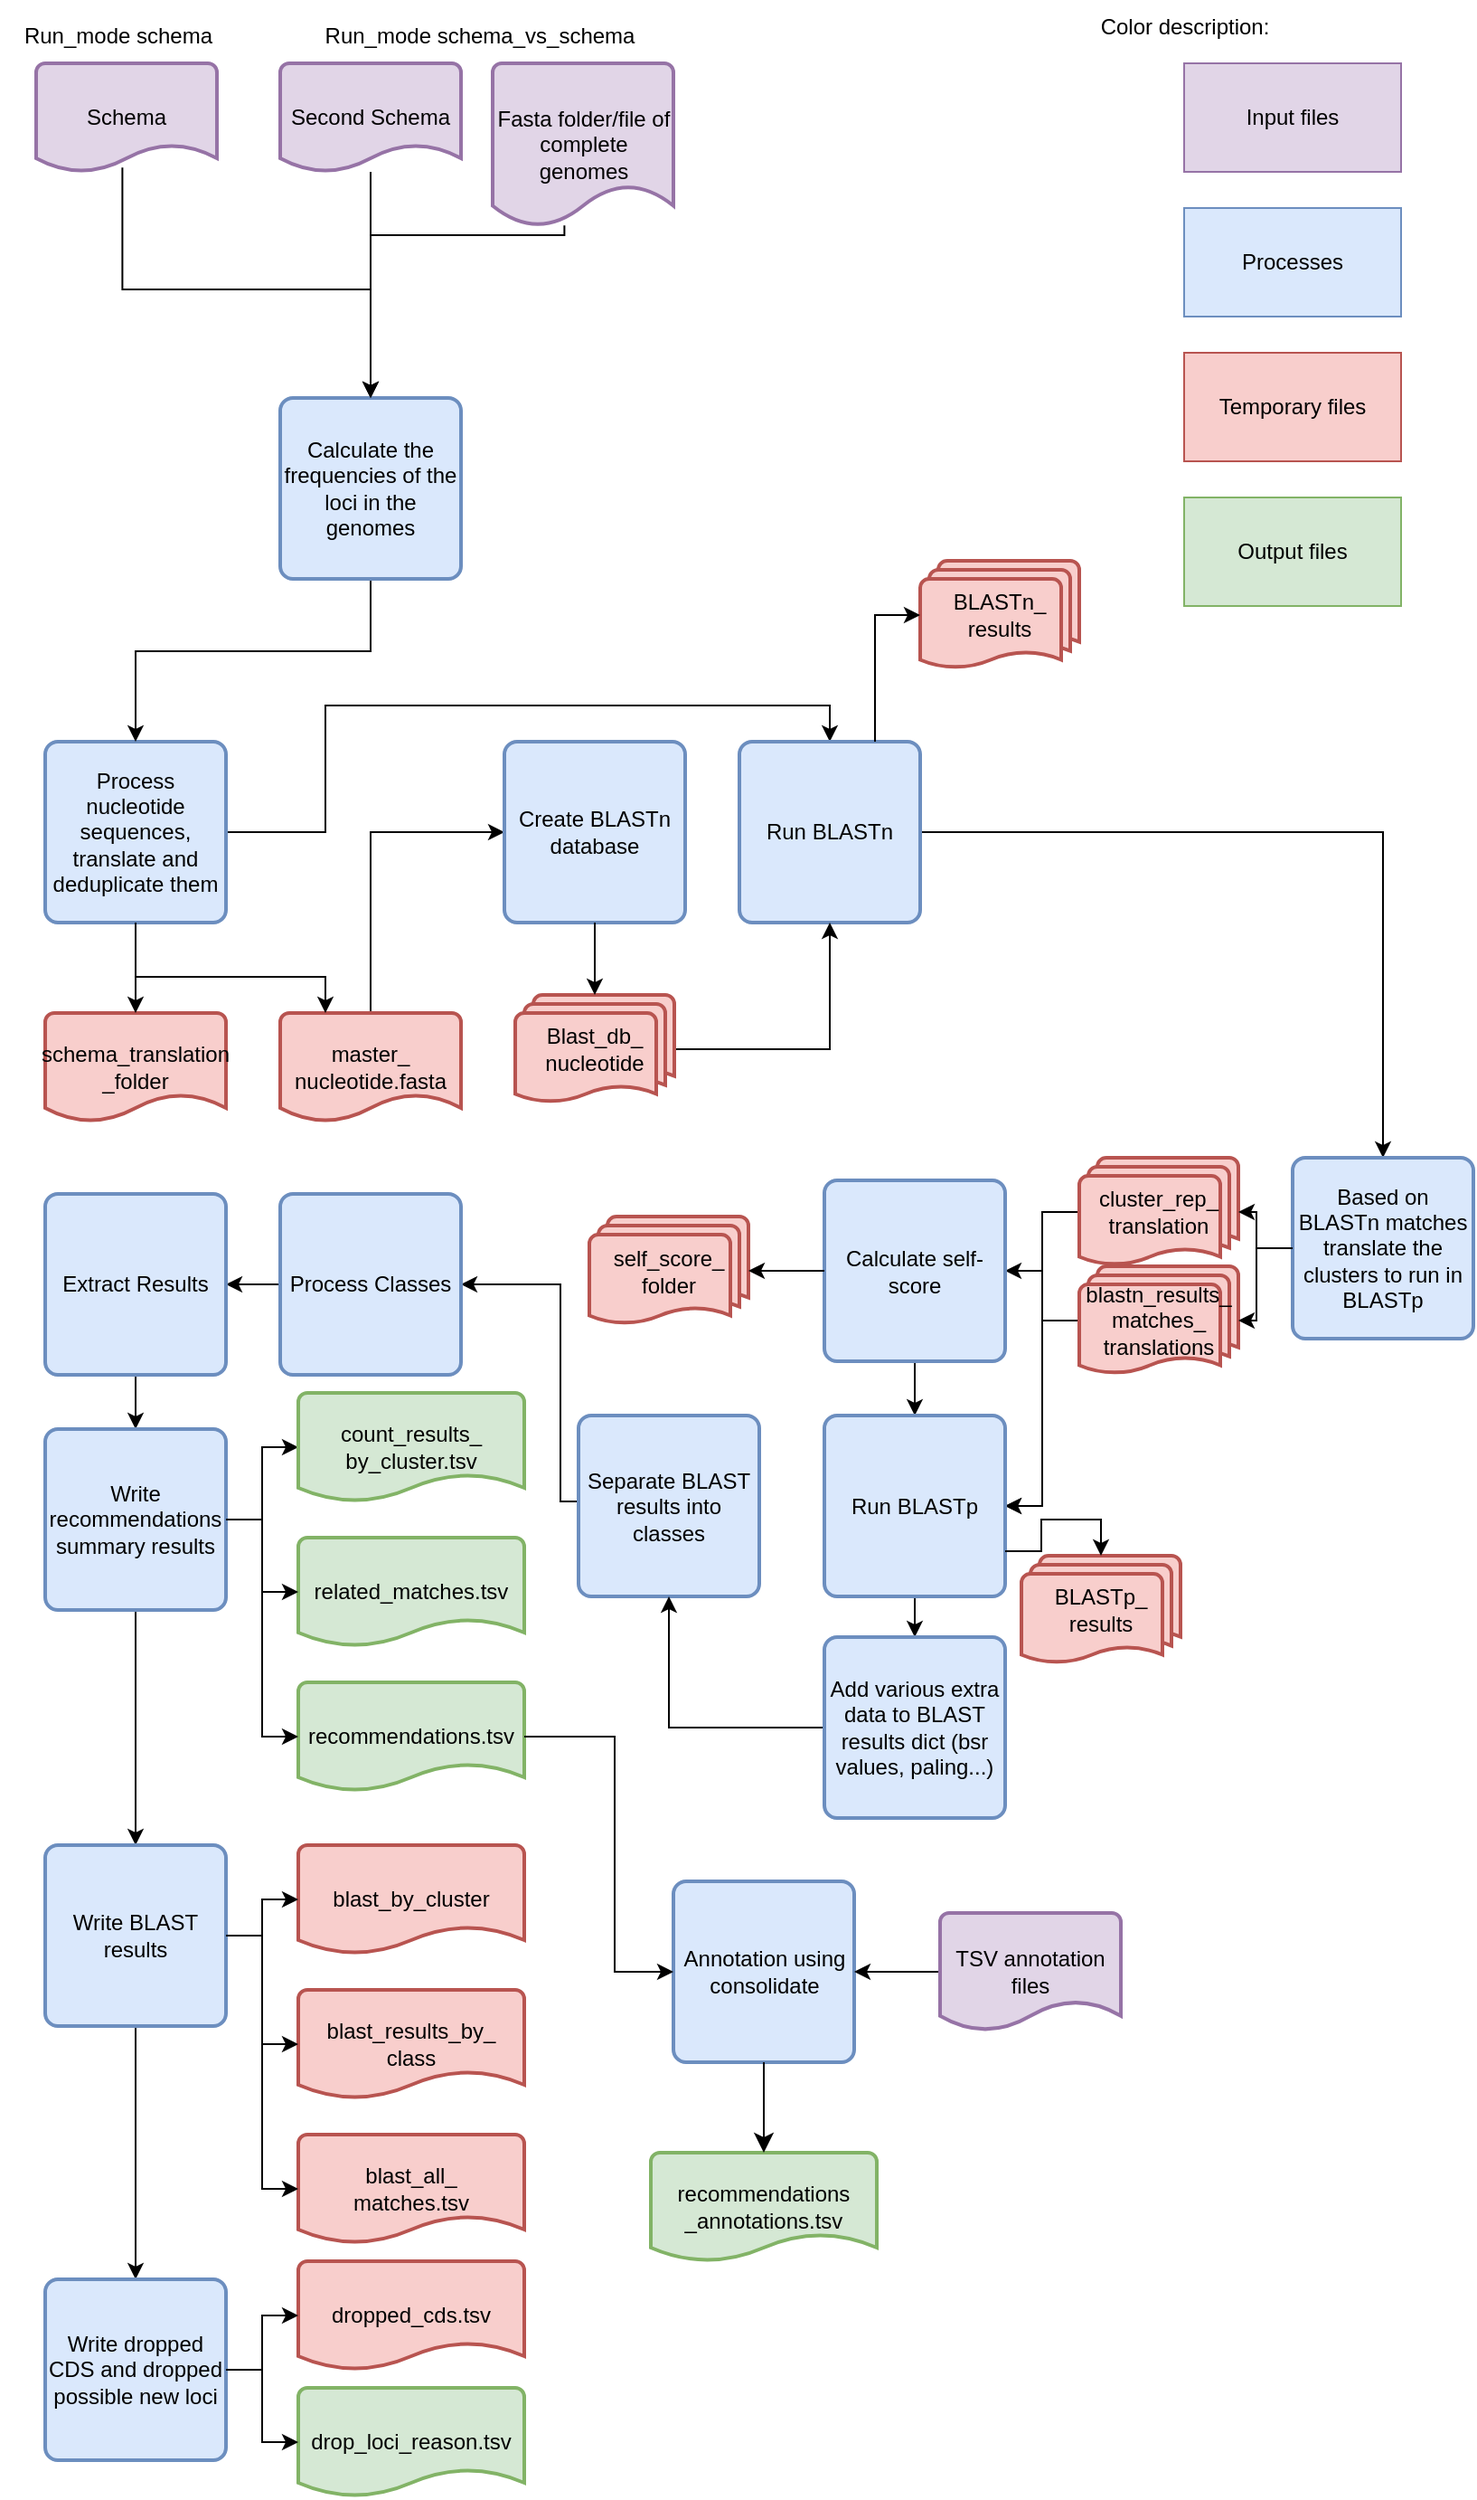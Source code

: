 <mxfile version="27.1.3">
  <diagram name="Page-1" id="O7tJ_XTMT47j3ZjIrFe9">
    <mxGraphModel dx="1025" dy="1564" grid="1" gridSize="10" guides="1" tooltips="1" connect="1" arrows="1" fold="1" page="1" pageScale="1" pageWidth="850" pageHeight="1100" math="0" shadow="0">
      <root>
        <mxCell id="0" />
        <mxCell id="1" parent="0" />
        <mxCell id="AywKRoo6U0t3aQPqyUou-6" style="edgeStyle=orthogonalEdgeStyle;rounded=0;orthogonalLoop=1;jettySize=auto;html=1;entryX=0.5;entryY=0;entryDx=0;entryDy=0;" parent="1" source="bB8MIb_X-hNjf2Zx4OUO-1" target="bB8MIb_X-hNjf2Zx4OUO-20" edge="1">
          <mxGeometry relative="1" as="geometry">
            <Array as="points">
              <mxPoint x="200" y="420" />
              <mxPoint x="200" y="350" />
              <mxPoint x="479" y="350" />
            </Array>
          </mxGeometry>
        </mxCell>
        <mxCell id="bB8MIb_X-hNjf2Zx4OUO-1" value="Process nucleotide sequences, translate and deduplicate them" style="rounded=1;whiteSpace=wrap;html=1;absoluteArcSize=1;arcSize=14;strokeWidth=2;fillColor=#dae8fc;strokeColor=#6c8ebf;" parent="1" vertex="1">
          <mxGeometry x="45" y="370" width="100" height="100" as="geometry" />
        </mxCell>
        <mxCell id="gcIUV1_1aNecbG4eycyw-3" style="edgeStyle=orthogonalEdgeStyle;rounded=0;orthogonalLoop=1;jettySize=auto;html=1;entryX=0.5;entryY=0;entryDx=0;entryDy=0;exitX=0.477;exitY=0.961;exitDx=0;exitDy=0;exitPerimeter=0;" parent="1" source="bB8MIb_X-hNjf2Zx4OUO-3" target="AywKRoo6U0t3aQPqyUou-1" edge="1">
          <mxGeometry relative="1" as="geometry">
            <Array as="points">
              <mxPoint x="88" y="120" />
              <mxPoint x="225" y="120" />
            </Array>
          </mxGeometry>
        </mxCell>
        <mxCell id="bB8MIb_X-hNjf2Zx4OUO-3" value="Schema" style="strokeWidth=2;html=1;shape=mxgraph.flowchart.document2;whiteSpace=wrap;size=0.25;fillColor=#E1D5E7;strokeColor=#9673A6;" parent="1" vertex="1">
          <mxGeometry x="40" y="-5" width="100" height="60" as="geometry" />
        </mxCell>
        <mxCell id="bB8MIb_X-hNjf2Zx4OUO-6" value="schema_translation&lt;div&gt;_folder&lt;/div&gt;" style="strokeWidth=2;html=1;shape=mxgraph.flowchart.document2;whiteSpace=wrap;size=0.25;fillColor=#f8cecc;strokeColor=#b85450;" parent="1" vertex="1">
          <mxGeometry x="45" y="520" width="100" height="60" as="geometry" />
        </mxCell>
        <mxCell id="bB8MIb_X-hNjf2Zx4OUO-76" style="edgeStyle=orthogonalEdgeStyle;rounded=0;orthogonalLoop=1;jettySize=auto;html=1;entryX=0;entryY=0.5;entryDx=0;entryDy=0;" parent="1" source="bB8MIb_X-hNjf2Zx4OUO-8" target="bB8MIb_X-hNjf2Zx4OUO-18" edge="1">
          <mxGeometry relative="1" as="geometry">
            <Array as="points">
              <mxPoint x="225" y="420" />
            </Array>
          </mxGeometry>
        </mxCell>
        <mxCell id="bB8MIb_X-hNjf2Zx4OUO-8" value="&lt;div&gt;master_&lt;/div&gt;&lt;div&gt;nucleotide.fasta&lt;/div&gt;" style="strokeWidth=2;html=1;shape=mxgraph.flowchart.document2;whiteSpace=wrap;size=0.25;fillColor=#f8cecc;strokeColor=#b85450;" parent="1" vertex="1">
          <mxGeometry x="175" y="520" width="100" height="60" as="geometry" />
        </mxCell>
        <mxCell id="bB8MIb_X-hNjf2Zx4OUO-9" style="edgeStyle=orthogonalEdgeStyle;rounded=0;orthogonalLoop=1;jettySize=auto;html=1;entryX=0.5;entryY=0;entryDx=0;entryDy=0;entryPerimeter=0;" parent="1" source="bB8MIb_X-hNjf2Zx4OUO-1" target="bB8MIb_X-hNjf2Zx4OUO-6" edge="1">
          <mxGeometry relative="1" as="geometry" />
        </mxCell>
        <mxCell id="bB8MIb_X-hNjf2Zx4OUO-10" style="edgeStyle=orthogonalEdgeStyle;rounded=0;orthogonalLoop=1;jettySize=auto;html=1;entryX=0.25;entryY=0;entryDx=0;entryDy=0;entryPerimeter=0;" parent="1" source="bB8MIb_X-hNjf2Zx4OUO-1" target="bB8MIb_X-hNjf2Zx4OUO-8" edge="1">
          <mxGeometry relative="1" as="geometry">
            <Array as="points">
              <mxPoint x="95" y="500" />
              <mxPoint x="200" y="500" />
            </Array>
          </mxGeometry>
        </mxCell>
        <mxCell id="bB8MIb_X-hNjf2Zx4OUO-18" value="Create BLASTn database" style="rounded=1;whiteSpace=wrap;html=1;absoluteArcSize=1;arcSize=14;strokeWidth=2;fillColor=#dae8fc;strokeColor=#6c8ebf;" parent="1" vertex="1">
          <mxGeometry x="299" y="370" width="100" height="100" as="geometry" />
        </mxCell>
        <mxCell id="bB8MIb_X-hNjf2Zx4OUO-19" style="edgeStyle=orthogonalEdgeStyle;rounded=0;orthogonalLoop=1;jettySize=auto;html=1;entryX=0.5;entryY=0;entryDx=0;entryDy=0;" parent="1" source="bB8MIb_X-hNjf2Zx4OUO-20" target="bB8MIb_X-hNjf2Zx4OUO-24" edge="1">
          <mxGeometry relative="1" as="geometry" />
        </mxCell>
        <mxCell id="bB8MIb_X-hNjf2Zx4OUO-20" value="Run BLASTn" style="rounded=1;whiteSpace=wrap;html=1;absoluteArcSize=1;arcSize=14;strokeWidth=2;fillColor=#dae8fc;strokeColor=#6c8ebf;" parent="1" vertex="1">
          <mxGeometry x="429" y="370" width="100" height="100" as="geometry" />
        </mxCell>
        <mxCell id="bB8MIb_X-hNjf2Zx4OUO-21" style="edgeStyle=orthogonalEdgeStyle;rounded=0;orthogonalLoop=1;jettySize=auto;html=1;entryX=0.5;entryY=1;entryDx=0;entryDy=0;" parent="1" source="bB8MIb_X-hNjf2Zx4OUO-22" target="bB8MIb_X-hNjf2Zx4OUO-20" edge="1">
          <mxGeometry relative="1" as="geometry" />
        </mxCell>
        <mxCell id="bB8MIb_X-hNjf2Zx4OUO-22" value="Blast_db_&lt;div&gt;nucleotide&lt;/div&gt;" style="strokeWidth=2;html=1;shape=mxgraph.flowchart.multi-document;whiteSpace=wrap;fillColor=#f8cecc;strokeColor=#b85450;" parent="1" vertex="1">
          <mxGeometry x="305" y="510" width="88" height="60" as="geometry" />
        </mxCell>
        <mxCell id="bB8MIb_X-hNjf2Zx4OUO-23" style="edgeStyle=orthogonalEdgeStyle;rounded=0;orthogonalLoop=1;jettySize=auto;html=1;entryX=0.5;entryY=0;entryDx=0;entryDy=0;entryPerimeter=0;" parent="1" source="bB8MIb_X-hNjf2Zx4OUO-18" target="bB8MIb_X-hNjf2Zx4OUO-22" edge="1">
          <mxGeometry relative="1" as="geometry" />
        </mxCell>
        <mxCell id="bB8MIb_X-hNjf2Zx4OUO-24" value="Based on BLASTn matches translate the clusters to run in BLASTp" style="rounded=1;whiteSpace=wrap;html=1;absoluteArcSize=1;arcSize=14;strokeWidth=2;fillColor=#dae8fc;strokeColor=#6c8ebf;" parent="1" vertex="1">
          <mxGeometry x="735" y="600" width="100" height="100" as="geometry" />
        </mxCell>
        <mxCell id="bB8MIb_X-hNjf2Zx4OUO-25" value="BLASTn_&lt;div&gt;results&lt;/div&gt;" style="strokeWidth=2;html=1;shape=mxgraph.flowchart.multi-document;whiteSpace=wrap;fillColor=#f8cecc;strokeColor=#b85450;" parent="1" vertex="1">
          <mxGeometry x="529" y="270" width="88" height="60" as="geometry" />
        </mxCell>
        <mxCell id="bB8MIb_X-hNjf2Zx4OUO-26" style="edgeStyle=orthogonalEdgeStyle;rounded=0;orthogonalLoop=1;jettySize=auto;html=1;exitX=0.75;exitY=0;exitDx=0;exitDy=0;entryX=0;entryY=0.5;entryDx=0;entryDy=0;entryPerimeter=0;" parent="1" source="bB8MIb_X-hNjf2Zx4OUO-20" target="bB8MIb_X-hNjf2Zx4OUO-25" edge="1">
          <mxGeometry relative="1" as="geometry" />
        </mxCell>
        <mxCell id="bB8MIb_X-hNjf2Zx4OUO-27" style="edgeStyle=orthogonalEdgeStyle;rounded=0;orthogonalLoop=1;jettySize=auto;html=1;entryX=1;entryY=0.5;entryDx=0;entryDy=0;" parent="1" source="bB8MIb_X-hNjf2Zx4OUO-28" target="bB8MIb_X-hNjf2Zx4OUO-37" edge="1">
          <mxGeometry relative="1" as="geometry" />
        </mxCell>
        <mxCell id="bB8MIb_X-hNjf2Zx4OUO-28" value="blastn_results_&lt;div&gt;matches_&lt;/div&gt;&lt;div&gt;translations&lt;/div&gt;" style="strokeWidth=2;html=1;shape=mxgraph.flowchart.multi-document;whiteSpace=wrap;fillColor=#f8cecc;strokeColor=#b85450;" parent="1" vertex="1">
          <mxGeometry x="617" y="660" width="88" height="60" as="geometry" />
        </mxCell>
        <mxCell id="bB8MIb_X-hNjf2Zx4OUO-29" style="edgeStyle=orthogonalEdgeStyle;rounded=0;orthogonalLoop=1;jettySize=auto;html=1;entryX=1;entryY=0.5;entryDx=0;entryDy=0;" parent="1" source="bB8MIb_X-hNjf2Zx4OUO-31" target="bB8MIb_X-hNjf2Zx4OUO-33" edge="1">
          <mxGeometry relative="1" as="geometry" />
        </mxCell>
        <mxCell id="bB8MIb_X-hNjf2Zx4OUO-30" style="edgeStyle=orthogonalEdgeStyle;rounded=0;orthogonalLoop=1;jettySize=auto;html=1;entryX=1;entryY=0.5;entryDx=0;entryDy=0;" parent="1" source="bB8MIb_X-hNjf2Zx4OUO-31" target="bB8MIb_X-hNjf2Zx4OUO-37" edge="1">
          <mxGeometry relative="1" as="geometry" />
        </mxCell>
        <mxCell id="bB8MIb_X-hNjf2Zx4OUO-31" value="cluster_rep_&lt;div&gt;translation&lt;/div&gt;" style="strokeWidth=2;html=1;shape=mxgraph.flowchart.multi-document;whiteSpace=wrap;fillColor=#f8cecc;strokeColor=#b85450;" parent="1" vertex="1">
          <mxGeometry x="617" y="600" width="88" height="60" as="geometry" />
        </mxCell>
        <mxCell id="bB8MIb_X-hNjf2Zx4OUO-32" style="edgeStyle=orthogonalEdgeStyle;rounded=0;orthogonalLoop=1;jettySize=auto;html=1;entryX=0.5;entryY=0;entryDx=0;entryDy=0;" parent="1" source="bB8MIb_X-hNjf2Zx4OUO-33" target="bB8MIb_X-hNjf2Zx4OUO-37" edge="1">
          <mxGeometry relative="1" as="geometry" />
        </mxCell>
        <mxCell id="bB8MIb_X-hNjf2Zx4OUO-33" value="Calculate self-score" style="rounded=1;whiteSpace=wrap;html=1;absoluteArcSize=1;arcSize=14;strokeWidth=2;fillColor=#dae8fc;strokeColor=#6c8ebf;" parent="1" vertex="1">
          <mxGeometry x="476" y="612.5" width="100" height="100" as="geometry" />
        </mxCell>
        <mxCell id="bB8MIb_X-hNjf2Zx4OUO-34" style="edgeStyle=orthogonalEdgeStyle;rounded=0;orthogonalLoop=1;jettySize=auto;html=1;entryX=1;entryY=0.5;entryDx=0;entryDy=0;entryPerimeter=0;" parent="1" source="bB8MIb_X-hNjf2Zx4OUO-24" target="bB8MIb_X-hNjf2Zx4OUO-31" edge="1">
          <mxGeometry relative="1" as="geometry" />
        </mxCell>
        <mxCell id="bB8MIb_X-hNjf2Zx4OUO-35" style="edgeStyle=orthogonalEdgeStyle;rounded=0;orthogonalLoop=1;jettySize=auto;html=1;entryX=1;entryY=0.5;entryDx=0;entryDy=0;entryPerimeter=0;" parent="1" source="bB8MIb_X-hNjf2Zx4OUO-24" target="bB8MIb_X-hNjf2Zx4OUO-28" edge="1">
          <mxGeometry relative="1" as="geometry" />
        </mxCell>
        <mxCell id="AywKRoo6U0t3aQPqyUou-11" style="edgeStyle=orthogonalEdgeStyle;rounded=0;orthogonalLoop=1;jettySize=auto;html=1;entryX=0.5;entryY=0;entryDx=0;entryDy=0;" parent="1" source="bB8MIb_X-hNjf2Zx4OUO-37" target="AywKRoo6U0t3aQPqyUou-10" edge="1">
          <mxGeometry relative="1" as="geometry" />
        </mxCell>
        <mxCell id="bB8MIb_X-hNjf2Zx4OUO-37" value="Run BLASTp" style="rounded=1;whiteSpace=wrap;html=1;absoluteArcSize=1;arcSize=14;strokeWidth=2;fillColor=#dae8fc;strokeColor=#6c8ebf;" parent="1" vertex="1">
          <mxGeometry x="476" y="742.5" width="100" height="100" as="geometry" />
        </mxCell>
        <mxCell id="bB8MIb_X-hNjf2Zx4OUO-38" value="self_score_&lt;div&gt;folder&lt;/div&gt;" style="strokeWidth=2;html=1;shape=mxgraph.flowchart.multi-document;whiteSpace=wrap;fillColor=#f8cecc;strokeColor=#b85450;" parent="1" vertex="1">
          <mxGeometry x="346" y="632.5" width="88" height="60" as="geometry" />
        </mxCell>
        <mxCell id="bB8MIb_X-hNjf2Zx4OUO-39" style="edgeStyle=orthogonalEdgeStyle;rounded=0;orthogonalLoop=1;jettySize=auto;html=1;entryX=1;entryY=0.5;entryDx=0;entryDy=0;entryPerimeter=0;" parent="1" source="bB8MIb_X-hNjf2Zx4OUO-33" target="bB8MIb_X-hNjf2Zx4OUO-38" edge="1">
          <mxGeometry relative="1" as="geometry" />
        </mxCell>
        <mxCell id="bB8MIb_X-hNjf2Zx4OUO-40" value="BLASTp_&lt;div&gt;results&lt;/div&gt;" style="strokeWidth=2;html=1;shape=mxgraph.flowchart.multi-document;whiteSpace=wrap;fillColor=#f8cecc;strokeColor=#b85450;" parent="1" vertex="1">
          <mxGeometry x="585" y="820" width="88" height="60" as="geometry" />
        </mxCell>
        <mxCell id="bB8MIb_X-hNjf2Zx4OUO-41" style="edgeStyle=orthogonalEdgeStyle;rounded=0;orthogonalLoop=1;jettySize=auto;html=1;entryX=1;entryY=0.5;entryDx=0;entryDy=0;" parent="1" source="bB8MIb_X-hNjf2Zx4OUO-42" target="bB8MIb_X-hNjf2Zx4OUO-45" edge="1">
          <mxGeometry relative="1" as="geometry">
            <Array as="points">
              <mxPoint x="330" y="790" />
              <mxPoint x="330" y="670" />
            </Array>
          </mxGeometry>
        </mxCell>
        <mxCell id="bB8MIb_X-hNjf2Zx4OUO-42" value="Separate BLAST results into classes" style="rounded=1;whiteSpace=wrap;html=1;absoluteArcSize=1;arcSize=14;strokeWidth=2;fillColor=#dae8fc;strokeColor=#6c8ebf;" parent="1" vertex="1">
          <mxGeometry x="340" y="742.5" width="100" height="100" as="geometry" />
        </mxCell>
        <mxCell id="bB8MIb_X-hNjf2Zx4OUO-44" style="edgeStyle=orthogonalEdgeStyle;rounded=0;orthogonalLoop=1;jettySize=auto;html=1;entryX=1;entryY=0.5;entryDx=0;entryDy=0;" parent="1" source="bB8MIb_X-hNjf2Zx4OUO-45" target="bB8MIb_X-hNjf2Zx4OUO-47" edge="1">
          <mxGeometry relative="1" as="geometry" />
        </mxCell>
        <mxCell id="bB8MIb_X-hNjf2Zx4OUO-45" value="Process Classes" style="rounded=1;whiteSpace=wrap;html=1;absoluteArcSize=1;arcSize=14;strokeWidth=2;fillColor=#dae8fc;strokeColor=#6c8ebf;" parent="1" vertex="1">
          <mxGeometry x="175" y="620" width="100" height="100" as="geometry" />
        </mxCell>
        <mxCell id="bB8MIb_X-hNjf2Zx4OUO-46" style="edgeStyle=orthogonalEdgeStyle;rounded=0;orthogonalLoop=1;jettySize=auto;html=1;entryX=0.5;entryY=0;entryDx=0;entryDy=0;" parent="1" source="bB8MIb_X-hNjf2Zx4OUO-47" target="bB8MIb_X-hNjf2Zx4OUO-50" edge="1">
          <mxGeometry relative="1" as="geometry" />
        </mxCell>
        <mxCell id="bB8MIb_X-hNjf2Zx4OUO-47" value="Extract Results" style="rounded=1;whiteSpace=wrap;html=1;absoluteArcSize=1;arcSize=14;strokeWidth=2;fillColor=#dae8fc;strokeColor=#6c8ebf;" parent="1" vertex="1">
          <mxGeometry x="45" y="620" width="100" height="100" as="geometry" />
        </mxCell>
        <mxCell id="bB8MIb_X-hNjf2Zx4OUO-48" style="edgeStyle=orthogonalEdgeStyle;rounded=0;orthogonalLoop=1;jettySize=auto;html=1;" parent="1" source="bB8MIb_X-hNjf2Zx4OUO-50" target="bB8MIb_X-hNjf2Zx4OUO-51" edge="1">
          <mxGeometry relative="1" as="geometry" />
        </mxCell>
        <mxCell id="bB8MIb_X-hNjf2Zx4OUO-49" style="edgeStyle=orthogonalEdgeStyle;rounded=0;orthogonalLoop=1;jettySize=auto;html=1;entryX=0.5;entryY=0;entryDx=0;entryDy=0;" parent="1" source="bB8MIb_X-hNjf2Zx4OUO-50" target="bB8MIb_X-hNjf2Zx4OUO-57" edge="1">
          <mxGeometry relative="1" as="geometry" />
        </mxCell>
        <mxCell id="bB8MIb_X-hNjf2Zx4OUO-50" value="Write recommendations summary results" style="rounded=1;whiteSpace=wrap;html=1;absoluteArcSize=1;arcSize=14;strokeWidth=2;fillColor=#dae8fc;strokeColor=#6c8ebf;" parent="1" vertex="1">
          <mxGeometry x="45" y="750" width="100" height="100" as="geometry" />
        </mxCell>
        <mxCell id="bB8MIb_X-hNjf2Zx4OUO-51" value="count_results_&lt;div&gt;by_cluster.tsv&lt;/div&gt;" style="strokeWidth=2;html=1;shape=mxgraph.flowchart.document2;whiteSpace=wrap;size=0.25;fillColor=#d5e8d4;strokeColor=#82b366;" parent="1" vertex="1">
          <mxGeometry x="185" y="730" width="125" height="60" as="geometry" />
        </mxCell>
        <mxCell id="bB8MIb_X-hNjf2Zx4OUO-52" value="related_matches.tsv" style="strokeWidth=2;html=1;shape=mxgraph.flowchart.document2;whiteSpace=wrap;size=0.25;fillColor=#d5e8d4;strokeColor=#82b366;" parent="1" vertex="1">
          <mxGeometry x="185" y="810" width="125" height="60" as="geometry" />
        </mxCell>
        <mxCell id="bB8MIb_X-hNjf2Zx4OUO-53" style="edgeStyle=orthogonalEdgeStyle;rounded=0;orthogonalLoop=1;jettySize=auto;html=1;entryX=0;entryY=0.5;entryDx=0;entryDy=0;entryPerimeter=0;" parent="1" source="bB8MIb_X-hNjf2Zx4OUO-50" target="bB8MIb_X-hNjf2Zx4OUO-52" edge="1">
          <mxGeometry relative="1" as="geometry" />
        </mxCell>
        <mxCell id="bB8MIb_X-hNjf2Zx4OUO-54" value="&lt;div&gt;&lt;span style=&quot;background-color: transparent; color: light-dark(rgb(0, 0, 0), rgb(255, 255, 255));&quot;&gt;recommendations.tsv&lt;/span&gt;&lt;/div&gt;" style="strokeWidth=2;html=1;shape=mxgraph.flowchart.document2;whiteSpace=wrap;size=0.25;fillColor=#d5e8d4;strokeColor=#82b366;" parent="1" vertex="1">
          <mxGeometry x="185" y="890" width="125" height="60" as="geometry" />
        </mxCell>
        <mxCell id="bB8MIb_X-hNjf2Zx4OUO-55" style="edgeStyle=orthogonalEdgeStyle;rounded=0;orthogonalLoop=1;jettySize=auto;html=1;entryX=0;entryY=0.5;entryDx=0;entryDy=0;entryPerimeter=0;" parent="1" source="bB8MIb_X-hNjf2Zx4OUO-50" target="bB8MIb_X-hNjf2Zx4OUO-54" edge="1">
          <mxGeometry relative="1" as="geometry" />
        </mxCell>
        <mxCell id="bB8MIb_X-hNjf2Zx4OUO-56" style="edgeStyle=orthogonalEdgeStyle;rounded=0;orthogonalLoop=1;jettySize=auto;html=1;entryX=0.5;entryY=0;entryDx=0;entryDy=0;" parent="1" source="bB8MIb_X-hNjf2Zx4OUO-57" target="bB8MIb_X-hNjf2Zx4OUO-64" edge="1">
          <mxGeometry relative="1" as="geometry" />
        </mxCell>
        <mxCell id="bB8MIb_X-hNjf2Zx4OUO-57" value="Write BLAST results" style="rounded=1;whiteSpace=wrap;html=1;absoluteArcSize=1;arcSize=14;strokeWidth=2;fillColor=#dae8fc;strokeColor=#6c8ebf;" parent="1" vertex="1">
          <mxGeometry x="45" y="980" width="100" height="100" as="geometry" />
        </mxCell>
        <mxCell id="bB8MIb_X-hNjf2Zx4OUO-58" value="blast_by_cluster" style="strokeWidth=2;html=1;shape=mxgraph.flowchart.document2;whiteSpace=wrap;size=0.25;fillColor=#f8cecc;strokeColor=#b85450;" parent="1" vertex="1">
          <mxGeometry x="185" y="980" width="125" height="60" as="geometry" />
        </mxCell>
        <mxCell id="bB8MIb_X-hNjf2Zx4OUO-59" value="blast_results_by_&lt;div&gt;class&lt;/div&gt;" style="strokeWidth=2;html=1;shape=mxgraph.flowchart.document2;whiteSpace=wrap;size=0.25;fillColor=#f8cecc;strokeColor=#b85450;" parent="1" vertex="1">
          <mxGeometry x="185" y="1060" width="125" height="60" as="geometry" />
        </mxCell>
        <mxCell id="bB8MIb_X-hNjf2Zx4OUO-60" value="blast_all_&lt;div&gt;matches.tsv&lt;/div&gt;" style="strokeWidth=2;html=1;shape=mxgraph.flowchart.document2;whiteSpace=wrap;size=0.25;fillColor=#f8cecc;strokeColor=#b85450;" parent="1" vertex="1">
          <mxGeometry x="185" y="1140" width="125" height="60" as="geometry" />
        </mxCell>
        <mxCell id="bB8MIb_X-hNjf2Zx4OUO-61" style="edgeStyle=orthogonalEdgeStyle;rounded=0;orthogonalLoop=1;jettySize=auto;html=1;entryX=0;entryY=0.5;entryDx=0;entryDy=0;entryPerimeter=0;" parent="1" source="bB8MIb_X-hNjf2Zx4OUO-57" target="bB8MIb_X-hNjf2Zx4OUO-58" edge="1">
          <mxGeometry relative="1" as="geometry" />
        </mxCell>
        <mxCell id="bB8MIb_X-hNjf2Zx4OUO-62" style="edgeStyle=orthogonalEdgeStyle;rounded=0;orthogonalLoop=1;jettySize=auto;html=1;entryX=0;entryY=0.5;entryDx=0;entryDy=0;entryPerimeter=0;" parent="1" source="bB8MIb_X-hNjf2Zx4OUO-57" target="bB8MIb_X-hNjf2Zx4OUO-59" edge="1">
          <mxGeometry relative="1" as="geometry" />
        </mxCell>
        <mxCell id="bB8MIb_X-hNjf2Zx4OUO-63" style="edgeStyle=orthogonalEdgeStyle;rounded=0;orthogonalLoop=1;jettySize=auto;html=1;entryX=0;entryY=0.5;entryDx=0;entryDy=0;entryPerimeter=0;" parent="1" source="bB8MIb_X-hNjf2Zx4OUO-57" target="bB8MIb_X-hNjf2Zx4OUO-60" edge="1">
          <mxGeometry relative="1" as="geometry" />
        </mxCell>
        <mxCell id="bB8MIb_X-hNjf2Zx4OUO-64" value="Write dropped CDS and dropped possible new loci" style="rounded=1;whiteSpace=wrap;html=1;absoluteArcSize=1;arcSize=14;strokeWidth=2;fillColor=#dae8fc;strokeColor=#6c8ebf;" parent="1" vertex="1">
          <mxGeometry x="45" y="1220" width="100" height="100" as="geometry" />
        </mxCell>
        <mxCell id="bB8MIb_X-hNjf2Zx4OUO-65" value="dropped_cds.tsv" style="strokeWidth=2;html=1;shape=mxgraph.flowchart.document2;whiteSpace=wrap;size=0.25;fillColor=#f8cecc;strokeColor=#b85450;" parent="1" vertex="1">
          <mxGeometry x="185" y="1210" width="125" height="60" as="geometry" />
        </mxCell>
        <mxCell id="bB8MIb_X-hNjf2Zx4OUO-66" style="edgeStyle=orthogonalEdgeStyle;rounded=0;orthogonalLoop=1;jettySize=auto;html=1;entryX=0;entryY=0.5;entryDx=0;entryDy=0;entryPerimeter=0;" parent="1" source="bB8MIb_X-hNjf2Zx4OUO-64" target="bB8MIb_X-hNjf2Zx4OUO-65" edge="1">
          <mxGeometry relative="1" as="geometry" />
        </mxCell>
        <mxCell id="bB8MIb_X-hNjf2Zx4OUO-67" value="drop_loci_reason.tsv" style="strokeWidth=2;html=1;shape=mxgraph.flowchart.document2;whiteSpace=wrap;size=0.25;fillColor=#d5e8d4;strokeColor=#82b366;" parent="1" vertex="1">
          <mxGeometry x="185" y="1280" width="125" height="60" as="geometry" />
        </mxCell>
        <mxCell id="bB8MIb_X-hNjf2Zx4OUO-68" style="edgeStyle=orthogonalEdgeStyle;rounded=0;orthogonalLoop=1;jettySize=auto;html=1;entryX=0;entryY=0.5;entryDx=0;entryDy=0;entryPerimeter=0;" parent="1" source="bB8MIb_X-hNjf2Zx4OUO-64" target="bB8MIb_X-hNjf2Zx4OUO-67" edge="1">
          <mxGeometry relative="1" as="geometry" />
        </mxCell>
        <mxCell id="bB8MIb_X-hNjf2Zx4OUO-69" value="Processes" style="rounded=0;whiteSpace=wrap;html=1;fillColor=#dae8fc;strokeColor=#6c8ebf;" parent="1" vertex="1">
          <mxGeometry x="675" y="75" width="120" height="60" as="geometry" />
        </mxCell>
        <mxCell id="bB8MIb_X-hNjf2Zx4OUO-70" value="Temporary files" style="rounded=0;whiteSpace=wrap;html=1;fillColor=#f8cecc;strokeColor=#b85450;" parent="1" vertex="1">
          <mxGeometry x="675" y="155" width="120" height="60" as="geometry" />
        </mxCell>
        <mxCell id="bB8MIb_X-hNjf2Zx4OUO-71" value="Input files" style="rounded=0;whiteSpace=wrap;html=1;fillColor=#e1d5e7;strokeColor=#9673a6;" parent="1" vertex="1">
          <mxGeometry x="675" y="-5" width="120" height="60" as="geometry" />
        </mxCell>
        <mxCell id="bB8MIb_X-hNjf2Zx4OUO-72" value="Output files" style="rounded=0;whiteSpace=wrap;html=1;fillColor=#d5e8d4;strokeColor=#82b366;" parent="1" vertex="1">
          <mxGeometry x="675" y="235" width="120" height="60" as="geometry" />
        </mxCell>
        <mxCell id="bB8MIb_X-hNjf2Zx4OUO-73" value="Color description:" style="text;html=1;align=center;verticalAlign=middle;resizable=0;points=[];autosize=1;strokeColor=none;fillColor=none;" parent="1" vertex="1">
          <mxGeometry x="620" y="-40" width="110" height="30" as="geometry" />
        </mxCell>
        <mxCell id="AywKRoo6U0t3aQPqyUou-2" style="edgeStyle=orthogonalEdgeStyle;rounded=0;orthogonalLoop=1;jettySize=auto;html=1;entryX=0.5;entryY=0;entryDx=0;entryDy=0;exitX=0.5;exitY=1;exitDx=0;exitDy=0;" parent="1" source="AywKRoo6U0t3aQPqyUou-1" target="bB8MIb_X-hNjf2Zx4OUO-1" edge="1">
          <mxGeometry relative="1" as="geometry">
            <Array as="points">
              <mxPoint x="225" y="320" />
              <mxPoint x="95" y="320" />
            </Array>
          </mxGeometry>
        </mxCell>
        <mxCell id="AywKRoo6U0t3aQPqyUou-1" value="Calculate the frequencies of the loci in the genomes" style="rounded=1;whiteSpace=wrap;html=1;absoluteArcSize=1;arcSize=14;strokeWidth=2;fillColor=#dae8fc;strokeColor=#6c8ebf;" parent="1" vertex="1">
          <mxGeometry x="175" y="180" width="100" height="100" as="geometry" />
        </mxCell>
        <mxCell id="AywKRoo6U0t3aQPqyUou-9" style="edgeStyle=orthogonalEdgeStyle;rounded=0;orthogonalLoop=1;jettySize=auto;html=1;exitX=1;exitY=0.75;exitDx=0;exitDy=0;entryX=0.5;entryY=0;entryDx=0;entryDy=0;entryPerimeter=0;" parent="1" source="bB8MIb_X-hNjf2Zx4OUO-37" target="bB8MIb_X-hNjf2Zx4OUO-40" edge="1">
          <mxGeometry relative="1" as="geometry">
            <mxPoint x="616" y="852.5" as="targetPoint" />
          </mxGeometry>
        </mxCell>
        <mxCell id="AywKRoo6U0t3aQPqyUou-12" style="edgeStyle=orthogonalEdgeStyle;rounded=0;orthogonalLoop=1;jettySize=auto;html=1;entryX=0.5;entryY=1;entryDx=0;entryDy=0;" parent="1" source="AywKRoo6U0t3aQPqyUou-10" target="bB8MIb_X-hNjf2Zx4OUO-42" edge="1">
          <mxGeometry relative="1" as="geometry" />
        </mxCell>
        <mxCell id="AywKRoo6U0t3aQPqyUou-10" value="Add various extra data to BLAST results dict (bsr values, paling...)" style="rounded=1;whiteSpace=wrap;html=1;absoluteArcSize=1;arcSize=14;strokeWidth=2;fillColor=#dae8fc;strokeColor=#6c8ebf;" parent="1" vertex="1">
          <mxGeometry x="476" y="865" width="100" height="100" as="geometry" />
        </mxCell>
        <mxCell id="D9z3E_UBFdqO13_nkhKc-1" value="Annotation using consolidate" style="rounded=1;whiteSpace=wrap;html=1;absoluteArcSize=1;arcSize=14;strokeWidth=2;fillColor=#dae8fc;strokeColor=#6c8ebf;" parent="1" vertex="1">
          <mxGeometry x="392.5" y="1000" width="100" height="100" as="geometry" />
        </mxCell>
        <mxCell id="D9z3E_UBFdqO13_nkhKc-3" style="edgeStyle=orthogonalEdgeStyle;rounded=0;orthogonalLoop=1;jettySize=auto;html=1;entryX=0;entryY=0.5;entryDx=0;entryDy=0;exitX=1;exitY=0.5;exitDx=0;exitDy=0;exitPerimeter=0;" parent="1" source="bB8MIb_X-hNjf2Zx4OUO-54" target="D9z3E_UBFdqO13_nkhKc-1" edge="1">
          <mxGeometry relative="1" as="geometry">
            <mxPoint x="486" y="925" as="sourcePoint" />
            <mxPoint x="400" y="853" as="targetPoint" />
            <Array as="points">
              <mxPoint x="360" y="920" />
              <mxPoint x="360" y="1050" />
            </Array>
          </mxGeometry>
        </mxCell>
        <mxCell id="D9z3E_UBFdqO13_nkhKc-4" value="&lt;div&gt;&lt;span style=&quot;background-color: transparent; color: light-dark(rgb(0, 0, 0), rgb(255, 255, 255));&quot;&gt;recommendations&lt;/span&gt;&lt;/div&gt;&lt;div&gt;&lt;span style=&quot;background-color: transparent; color: light-dark(rgb(0, 0, 0), rgb(255, 255, 255));&quot;&gt;_annotations.tsv&lt;/span&gt;&lt;/div&gt;" style="strokeWidth=2;html=1;shape=mxgraph.flowchart.document2;whiteSpace=wrap;size=0.25;fillColor=#d5e8d4;strokeColor=#82b366;" parent="1" vertex="1">
          <mxGeometry x="380" y="1150" width="125" height="60" as="geometry" />
        </mxCell>
        <mxCell id="D9z3E_UBFdqO13_nkhKc-5" style="edgeStyle=none;curved=1;rounded=0;orthogonalLoop=1;jettySize=auto;html=1;exitX=0.5;exitY=1;exitDx=0;exitDy=0;entryX=0.5;entryY=0;entryDx=0;entryDy=0;entryPerimeter=0;fontSize=12;startSize=8;endSize=8;" parent="1" source="D9z3E_UBFdqO13_nkhKc-1" target="D9z3E_UBFdqO13_nkhKc-4" edge="1">
          <mxGeometry relative="1" as="geometry" />
        </mxCell>
        <mxCell id="D9z3E_UBFdqO13_nkhKc-6" style="edgeStyle=orthogonalEdgeStyle;rounded=0;orthogonalLoop=1;jettySize=auto;html=1;entryX=1;entryY=0.5;entryDx=0;entryDy=0;" parent="1" source="D9z3E_UBFdqO13_nkhKc-7" target="D9z3E_UBFdqO13_nkhKc-1" edge="1">
          <mxGeometry relative="1" as="geometry">
            <mxPoint x="495.5" y="1050" as="targetPoint" />
          </mxGeometry>
        </mxCell>
        <mxCell id="D9z3E_UBFdqO13_nkhKc-7" value="TSV annotation files" style="strokeWidth=2;html=1;shape=mxgraph.flowchart.document2;whiteSpace=wrap;size=0.25;fillColor=#E1D5E7;strokeColor=#9673A6;" parent="1" vertex="1">
          <mxGeometry x="540" y="1017.5" width="100" height="65" as="geometry" />
        </mxCell>
        <mxCell id="8VYAM4Ftvr8Oti2O68CI-1" value="Fasta folder/file of complete genomes" style="strokeWidth=2;html=1;shape=mxgraph.flowchart.document2;whiteSpace=wrap;size=0.25;fillColor=#E1D5E7;strokeColor=#9673A6;" parent="1" vertex="1">
          <mxGeometry x="292.5" y="-5" width="100" height="90" as="geometry" />
        </mxCell>
        <mxCell id="gcIUV1_1aNecbG4eycyw-1" value="Second Schema" style="strokeWidth=2;html=1;shape=mxgraph.flowchart.document2;whiteSpace=wrap;size=0.25;fillColor=#E1D5E7;strokeColor=#9673A6;" parent="1" vertex="1">
          <mxGeometry x="175" y="-5" width="100" height="60" as="geometry" />
        </mxCell>
        <mxCell id="gcIUV1_1aNecbG4eycyw-4" style="edgeStyle=orthogonalEdgeStyle;rounded=0;orthogonalLoop=1;jettySize=auto;html=1;entryX=0.5;entryY=0;entryDx=0;entryDy=0;" parent="1" source="gcIUV1_1aNecbG4eycyw-1" target="AywKRoo6U0t3aQPqyUou-1" edge="1">
          <mxGeometry relative="1" as="geometry">
            <mxPoint x="150" y="110" as="sourcePoint" />
            <mxPoint x="287" y="182" as="targetPoint" />
            <Array as="points" />
          </mxGeometry>
        </mxCell>
        <mxCell id="gcIUV1_1aNecbG4eycyw-5" style="edgeStyle=orthogonalEdgeStyle;rounded=0;orthogonalLoop=1;jettySize=auto;html=1;entryX=0.5;entryY=0;entryDx=0;entryDy=0;exitX=0.397;exitY=0.996;exitDx=0;exitDy=0;exitPerimeter=0;" parent="1" source="8VYAM4Ftvr8Oti2O68CI-1" target="AywKRoo6U0t3aQPqyUou-1" edge="1">
          <mxGeometry relative="1" as="geometry">
            <mxPoint x="290" y="70" as="sourcePoint" />
            <mxPoint x="220" y="232" as="targetPoint" />
            <Array as="points">
              <mxPoint x="332" y="90" />
              <mxPoint x="225" y="90" />
            </Array>
          </mxGeometry>
        </mxCell>
        <mxCell id="gcIUV1_1aNecbG4eycyw-7" value="Run_mode schema" style="text;html=1;align=center;verticalAlign=middle;resizable=0;points=[];autosize=1;strokeColor=none;fillColor=none;" parent="1" vertex="1">
          <mxGeometry x="20" y="-35" width="130" height="30" as="geometry" />
        </mxCell>
        <mxCell id="gcIUV1_1aNecbG4eycyw-8" value="Run_mode schema_vs_schema" style="text;html=1;align=center;verticalAlign=middle;resizable=0;points=[];autosize=1;strokeColor=none;fillColor=none;" parent="1" vertex="1">
          <mxGeometry x="190" y="-35" width="190" height="30" as="geometry" />
        </mxCell>
      </root>
    </mxGraphModel>
  </diagram>
</mxfile>
